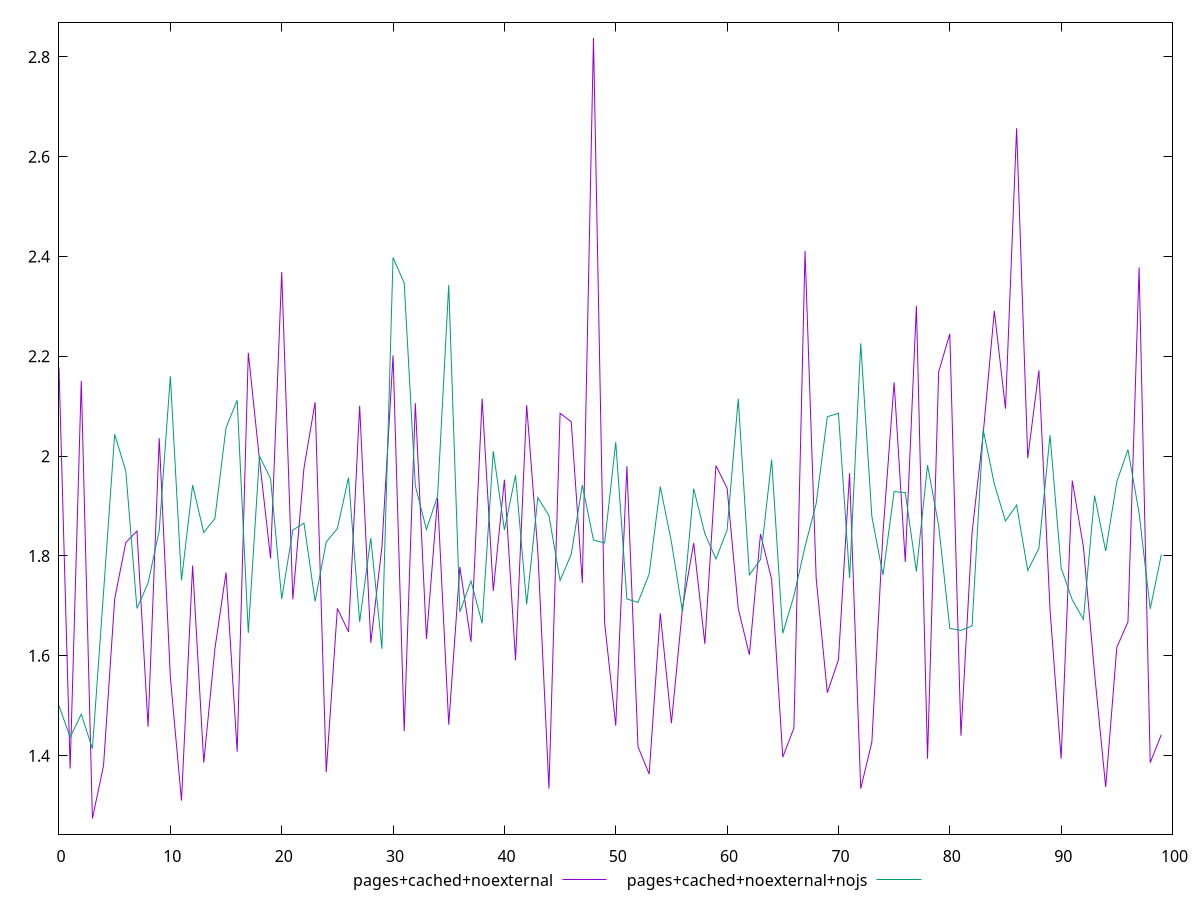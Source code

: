 $_pagesCachedNoexternal <<EOF
2.178
1.374
2.151
1.274
1.3800000000000001
1.714
1.827
1.85
1.458
2.036
1.557
1.31
1.781
1.3860000000000001
1.614
1.7670000000000001
1.408
2.207
1.994
1.7950000000000002
2.369
1.713
1.9759999999999998
2.1079999999999997
1.367
1.6949999999999998
1.6480000000000001
2.101
1.6260000000000001
1.818
2.202
1.449
2.106
1.634
1.9160000000000001
1.462
1.7779999999999998
1.6280000000000001
2.1149999999999998
1.73
1.9529999999999998
1.591
2.102
1.81
1.3339999999999999
2.086
2.069
1.7459999999999998
2.838
1.6660000000000001
1.46
1.9799999999999998
1.4180000000000001
1.363
1.685
1.465
1.6969999999999998
1.826
1.624
1.9810000000000003
1.936
1.695
1.602
1.8440000000000003
1.7530000000000001
1.397
1.455
2.411
1.7550000000000003
1.526
1.592
1.9660000000000002
1.334
1.4269999999999998
1.8470000000000002
2.148
1.7880000000000003
2.301
1.3940000000000001
2.1690000000000005
2.2449999999999997
1.44
1.847
2.045
2.291
2.0949999999999998
2.657
1.9960000000000002
2.1719999999999997
1.693
1.3940000000000001
1.9509999999999998
1.8180000000000003
1.565
1.337
1.617
1.6680000000000001
2.378
1.3860000000000001
1.442
EOF
$_pagesCachedNoexternalNojs <<EOF
1.5
1.437
1.4829999999999999
1.414
1.7270000000000003
2.044
1.97
1.6949999999999998
1.746
1.851
2.16
1.7510000000000001
1.9419999999999997
1.8469999999999998
1.875
2.057
2.112
1.646
2
1.955
1.714
1.8519999999999999
1.866
1.709
1.828
1.855
1.9569999999999999
1.6679999999999997
1.836
1.614
2.398
2.347
1.9410000000000003
1.853
1.9200000000000002
2.343
1.6879999999999997
1.7500000000000002
1.665
2.01
1.852
1.9620000000000002
1.703
1.917
1.8810000000000002
1.751
1.803
1.9419999999999997
1.8320000000000003
1.826
2.0279999999999996
1.7140000000000002
1.707
1.764
1.939
1.8280000000000003
1.6880000000000002
1.935
1.8449999999999998
1.794
1.852
2.115
1.762
1.7930000000000001
1.993
1.645
1.7199999999999998
1.8190000000000002
1.905
2.079
2.086
1.7559999999999998
2.226
1.879
1.7619999999999998
1.9289999999999998
1.9269999999999998
1.7690000000000001
1.9820000000000002
1.861
1.655
1.651
1.66
2.053
1.944
1.87
1.9019999999999997
1.7710000000000001
1.815
2.042
1.7760000000000002
1.7119999999999997
1.673
1.921
1.8099999999999998
1.9489999999999998
2.013
1.8860000000000001
1.694
1.8029999999999997
EOF
set key outside below
set terminal pngcairo
set output "report_00006_2020-11-02T20-21-41.718Z/server-response-time/server-response-time_pages+cached+noexternal_pages+cached+noexternal+nojs.png"
set yrange [1.24272:2.8692800000000003]
plot $_pagesCachedNoexternal title "pages+cached+noexternal" with line ,$_pagesCachedNoexternalNojs title "pages+cached+noexternal+nojs" with line ,